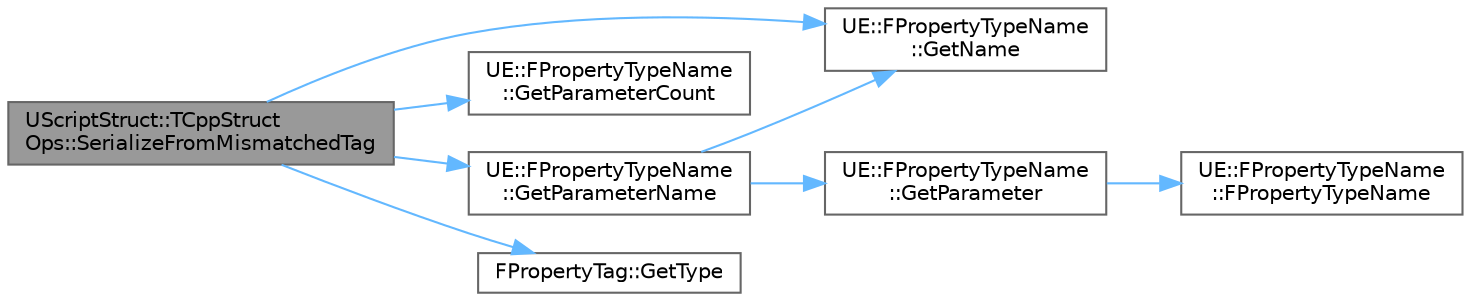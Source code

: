 digraph "UScriptStruct::TCppStructOps::SerializeFromMismatchedTag"
{
 // INTERACTIVE_SVG=YES
 // LATEX_PDF_SIZE
  bgcolor="transparent";
  edge [fontname=Helvetica,fontsize=10,labelfontname=Helvetica,labelfontsize=10];
  node [fontname=Helvetica,fontsize=10,shape=box,height=0.2,width=0.4];
  rankdir="LR";
  Node1 [id="Node000001",label="UScriptStruct::TCppStruct\lOps::SerializeFromMismatchedTag",height=0.2,width=0.4,color="gray40", fillcolor="grey60", style="filled", fontcolor="black",tooltip="Serialize this structure, from some other tag."];
  Node1 -> Node2 [id="edge1_Node000001_Node000002",color="steelblue1",style="solid",tooltip=" "];
  Node2 [id="Node000002",label="UE::FPropertyTypeName\l::GetName",height=0.2,width=0.4,color="grey40", fillcolor="white", style="filled",URL="$d9/d1f/classUE_1_1FPropertyTypeName.html#a7870b58e41b9c91caca3c18d6626054f",tooltip="Returns the type at the root of this property type name."];
  Node1 -> Node3 [id="edge2_Node000001_Node000003",color="steelblue1",style="solid",tooltip=" "];
  Node3 [id="Node000003",label="UE::FPropertyTypeName\l::GetParameterCount",height=0.2,width=0.4,color="grey40", fillcolor="white", style="filled",URL="$d9/d1f/classUE_1_1FPropertyTypeName.html#a6e6a17d610d44f4b7b6257293b59e472",tooltip="Returns the number of type parameters under the root of this property type name."];
  Node1 -> Node4 [id="edge3_Node000001_Node000004",color="steelblue1",style="solid",tooltip=" "];
  Node4 [id="Node000004",label="UE::FPropertyTypeName\l::GetParameterName",height=0.2,width=0.4,color="grey40", fillcolor="white", style="filled",URL="$d9/d1f/classUE_1_1FPropertyTypeName.html#af238bcbfc116a0beba2c8d1a19b953dd",tooltip="Returns the indexed parameter type name under the root of this property type name."];
  Node4 -> Node2 [id="edge4_Node000004_Node000002",color="steelblue1",style="solid",tooltip=" "];
  Node4 -> Node5 [id="edge5_Node000004_Node000005",color="steelblue1",style="solid",tooltip=" "];
  Node5 [id="Node000005",label="UE::FPropertyTypeName\l::GetParameter",height=0.2,width=0.4,color="grey40", fillcolor="white", style="filled",URL="$d9/d1f/classUE_1_1FPropertyTypeName.html#a885e25ed8ae650eed5114957de0d363d",tooltip="Returns the indexed parameter under the root of this property type name."];
  Node5 -> Node6 [id="edge6_Node000005_Node000006",color="steelblue1",style="solid",tooltip=" "];
  Node6 [id="Node000006",label="UE::FPropertyTypeName\l::FPropertyTypeName",height=0.2,width=0.4,color="grey40", fillcolor="white", style="filled",URL="$d9/d1f/classUE_1_1FPropertyTypeName.html#a35a01b21616864876116b2e2f97735f2",tooltip=" "];
  Node1 -> Node7 [id="edge7_Node000001_Node000007",color="steelblue1",style="solid",tooltip=" "];
  Node7 [id="Node000007",label="FPropertyTag::GetType",height=0.2,width=0.4,color="grey40", fillcolor="white", style="filled",URL="$d0/d84/structFPropertyTag.html#a30d10da4ca76d665fce7505433c0bf8f",tooltip=" "];
}
